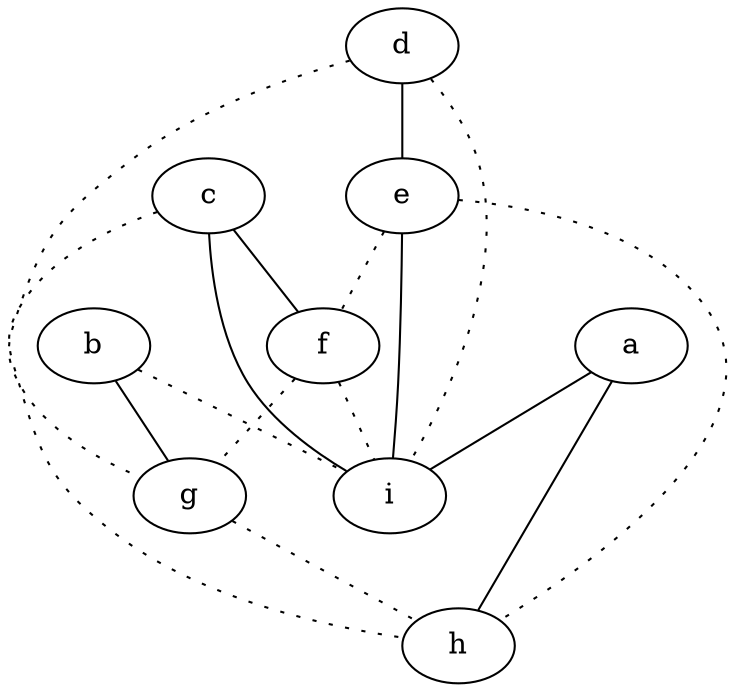graph {
a -- h;
a -- i;
b -- g;
b -- i [style=dotted];
c -- f;
c -- h [style=dotted];
c -- i;
d -- e;
d -- g [style=dotted];
d -- i [style=dotted];
e -- f [style=dotted];
e -- h [style=dotted];
e -- i;
f -- g [style=dotted];
f -- i [style=dotted];
g -- h [style=dotted];
}
